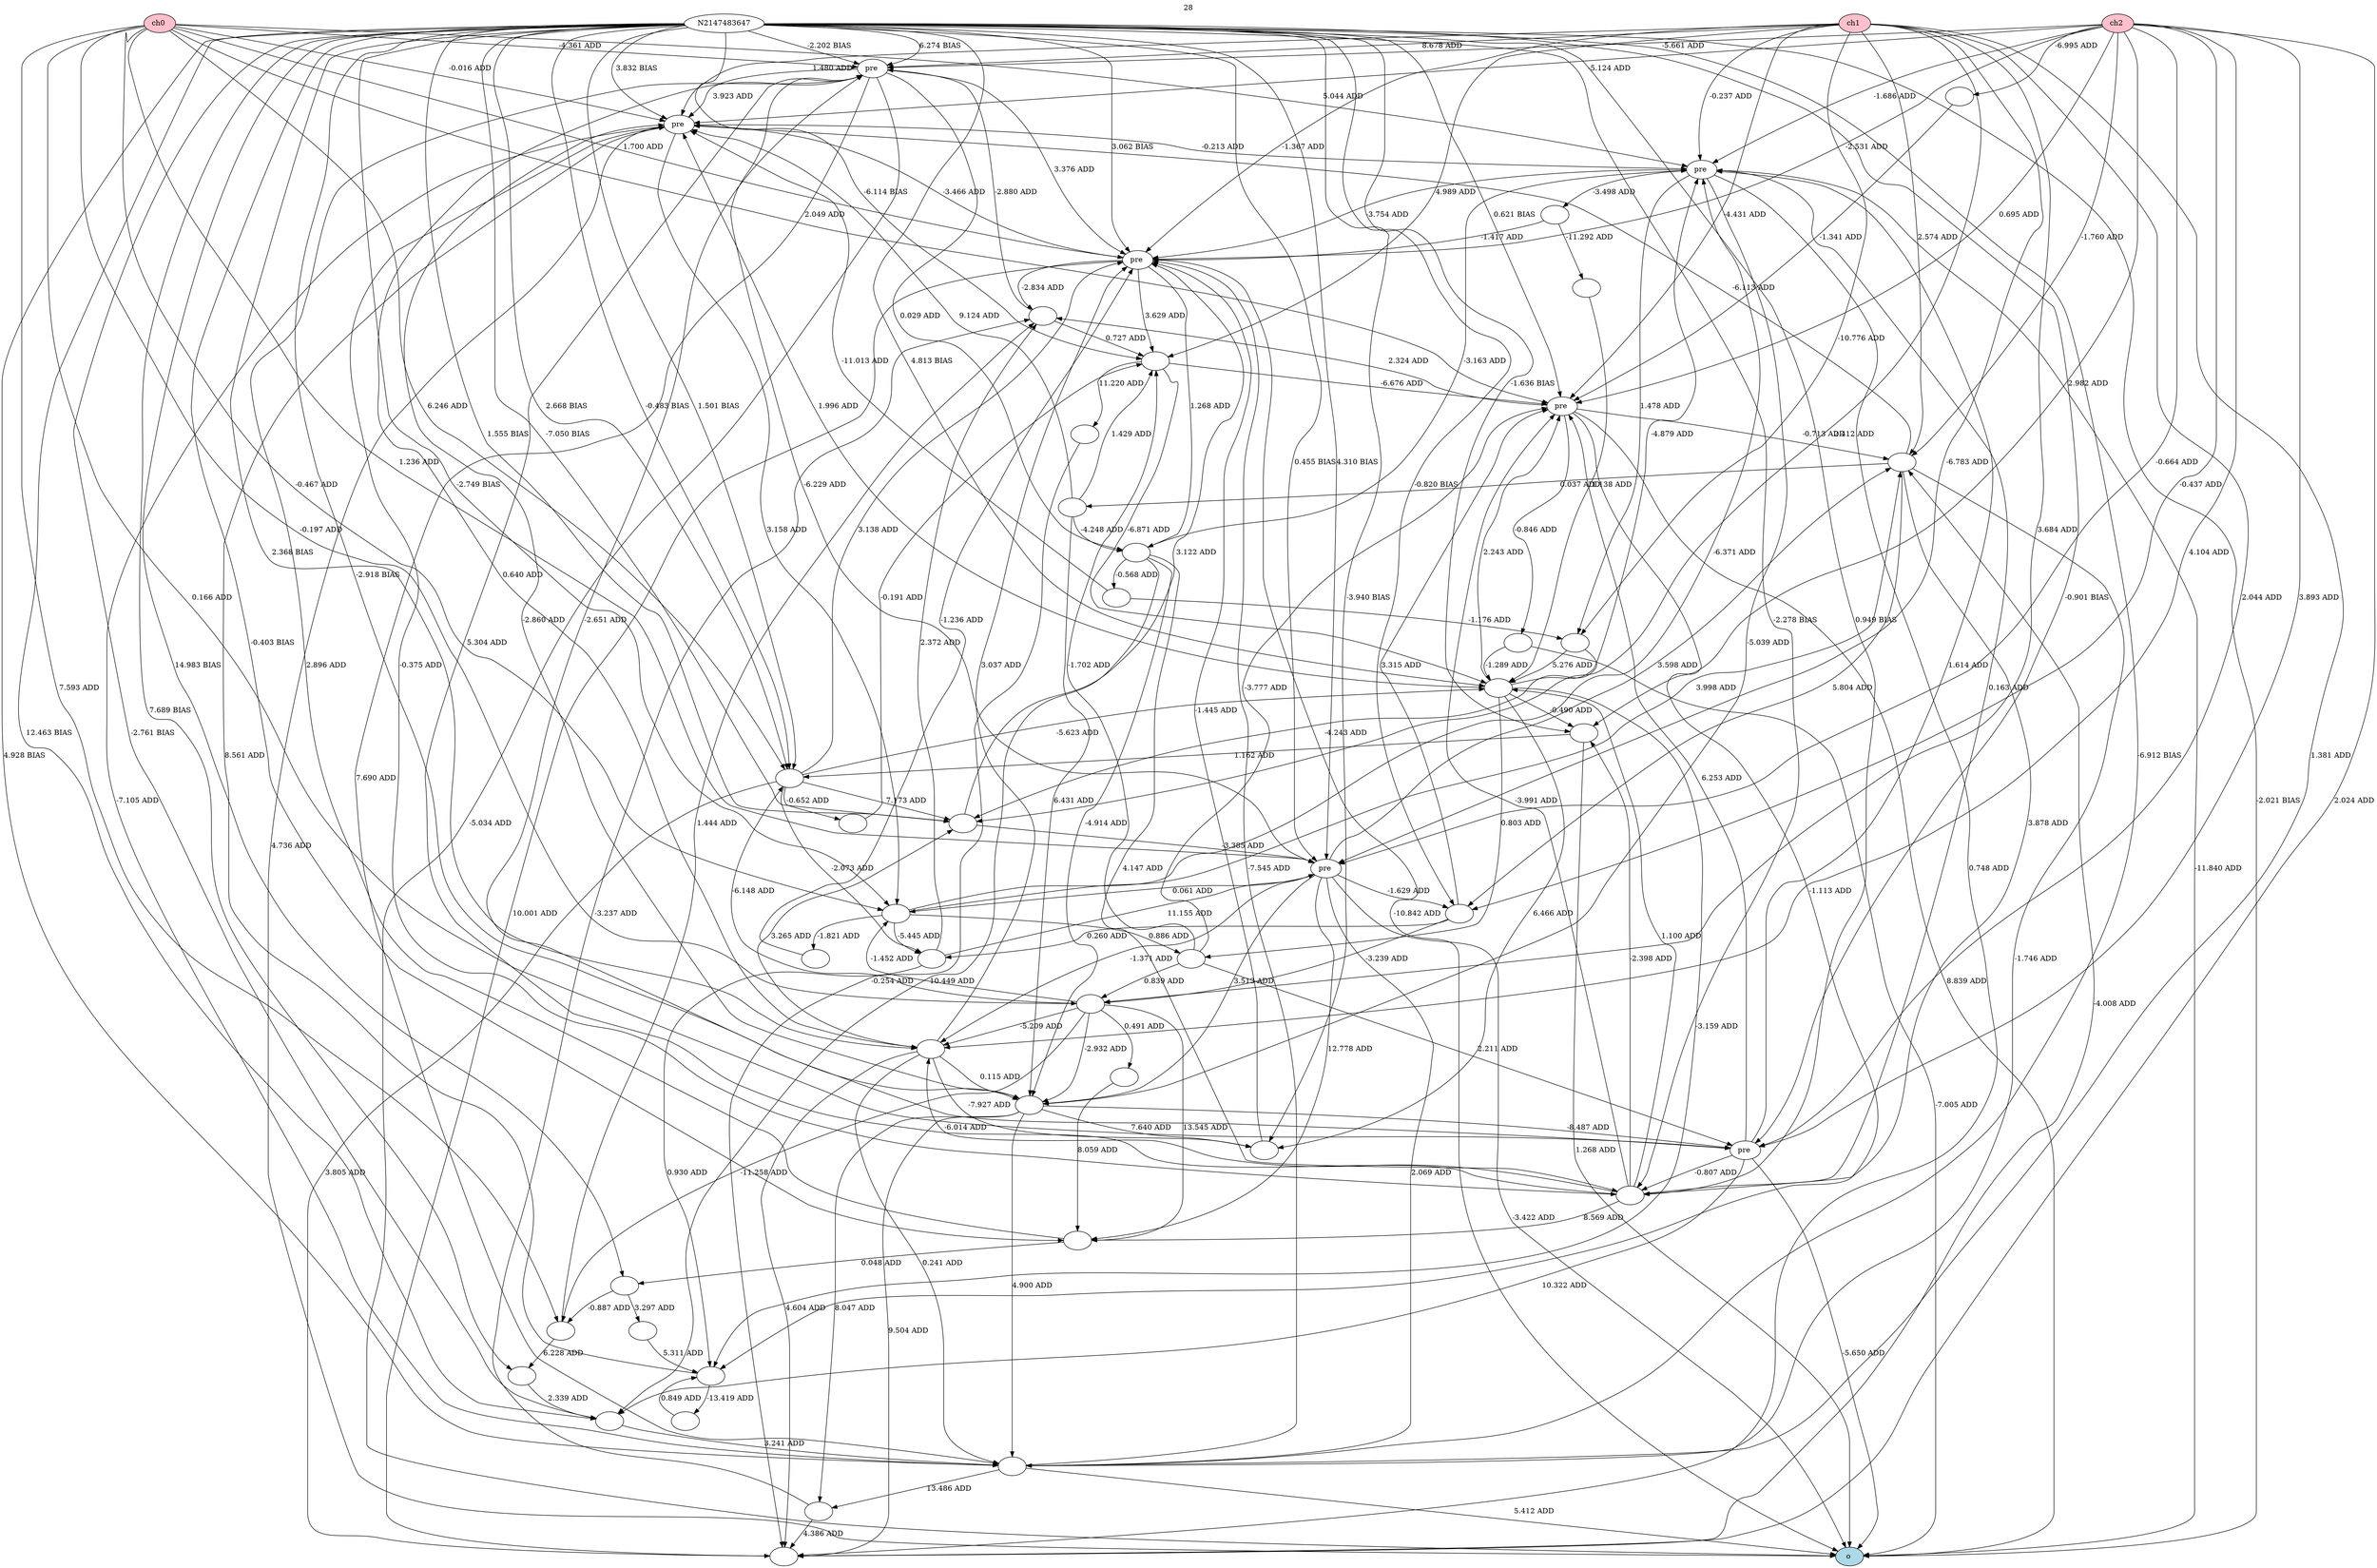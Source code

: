 digraph g {
graph [overlap="false"];
N251372 -> N251365 [label="-4.361 ADD"];
N251372 -> N251366 [label="0.166 ADD"];
N251372 -> N251369 [label="-0.016 ADD"];
N251372 -> N251371 [label="1.236 ADD"];
N251372 -> N251368 [label="2.049 ADD"];
N251372 -> N251370 [label="5.044 ADD"];
N251372 -> N251367 [label="1.700 ADD"];
N251373 -> N251365 [label="-5.661 ADD"];
N251373 -> N251366 [label="3.893 ADD"];
N251373 -> N251369 [label="-5.124 ADD"];
N251373 -> N251371 [label="-0.664 ADD"];
N251373 -> N251368 [label="0.695 ADD"];
N251373 -> N251370 [label="-1.686 ADD"];
N251373 -> N251367 [label="-2.531 ADD"];
N251374 -> N251365 [label="8.678 ADD"];
N251374 -> N251366 [label="2.044 ADD"];
N251374 -> N251369 [label="1.480 ADD"];
N251374 -> N251371 [label="-6.783 ADD"];
N251374 -> N251368 [label="-4.431 ADD"];
N251374 -> N251370 [label="-0.237 ADD"];
N251374 -> N251367 [label="-1.367 ADD"];
N251365 -> N251375 [label="-5.034 ADD"];
N251366 -> N251375 [label="-5.650 ADD"];
N251369 -> N251375 [label="4.736 ADD"];
N251371 -> N251375 [label="-3.422 ADD"];
N251368 -> N251375 [label="8.839 ADD"];
N251370 -> N251375 [label="-11.840 ADD"];
N251367 -> N251375 [label="-10.842 ADD"];
N2147483647 -> N251369 [label="3.832 BIAS"];
N2147483647 -> N251367 [label="3.062 BIAS"];
N251369 -> N253537 [label="-0.375 ADD"];
N253537 -> N251368 [label="-3.991 ADD"];
N251366 -> N251370 [label="1.614 ADD"];
N2147483647 -> N251365 [label="6.274 BIAS"];
N251371 -> N256466 [label="-1.371 ADD"];
N256466 -> N251367 [label="3.037 ADD"];
N253537 -> N251370 [label="0.163 ADD"];
N251367 -> N251369 [label="-3.466 ADD"];
N2147483647 -> N256466 [label="2.368 BIAS"];
N251365 -> N251367 [label="3.376 ADD"];
N251365 -> N251371 [label="-6.229 ADD"];
N2147483647 -> N251366 [label="-0.901 BIAS"];
N256466 -> N258709 [label="0.115 ADD"];
N258709 -> N251366 [label="-8.487 ADD"];
N251374 -> N258710 [label="1.381 ADD"];
N258710 -> N251375 [label="5.412 ADD"];
N251368 -> N261235 [label="-0.713 ADD"];
N261235 -> N253537 [label="3.878 ADD"];
N251366 -> N251368 [label="6.253 ADD"];
N258709 -> N251369 [label="-2.860 ADD"];
N251369 -> N262957 [label="3.158 ADD"];
N262957 -> N251370 [label="-6.371 ADD"];
N251371 -> N262957 [label="0.061 ADD"];
N258709 -> N258710 [label="4.900 ADD"];
N253537 -> N265369 [label="1.100 ADD"];
N265369 -> N251368 [label="2.243 ADD"];
N251371 -> N261235 [label="3.598 ADD"];
N258709 -> N266926 [label="9.504 ADD"];
N266926 -> N261235 [label="-4.008 ADD"];
N251366 -> N253537 [label="-0.807 ADD"];
N251374 -> N261235 [label="2.574 ADD"];
N2147483647 -> N258709 [label="-2.918 BIAS"];
N251373 -> N261235 [label="-1.760 ADD"];
N253537 -> N256466 [label="-6.014 ADD"];
N251370 -> N266926 [label="0.748 ADD"];
N251365 -> N258710 [label="7.690 ADD"];
N251371 -> N273550 [label="-1.629 ADD"];
N273550 -> N251368 [label="3.315 ADD"];
N265369 -> N251369 [label="1.996 ADD"];
N251371 -> N258709 [label="3.513 ADD"];
N262957 -> N261235 [label="3.998 ADD"];
N261235 -> N273550 [label="5.804 ADD"];
N261235 -> N251369 [label="-6.113 ADD"];
N273550 -> N278235 [label="-3.239 ADD"];
N278235 -> N258709 [label="-2.932 ADD"];
N251367 -> N278925 [label="3.629 ADD"];
N278925 -> N265369 [label="-6.871 ADD"];
N2147483647 -> N278925 [label="-6.114 BIAS"];
N261235 -> N280360 [label="0.037 ADD"];
N280360 -> N278925 [label="1.429 ADD"];
N251366 -> N251365 [label="-2.651 ADD"];
N251369 -> N258710 [label="-7.105 ADD"];
N2147483647 -> N258710 [label="-6.912 BIAS"];
N278235 -> N288393 [label="-6.148 ADD"];
N288393 -> N251367 [label="3.138 ADD"];
N251372 -> N278235 [label="-0.197 ADD"];
N278925 -> N251368 [label="-6.676 ADD"];
N251367 -> N266926 [label="10.001 ADD"];
N280360 -> N258709 [label="6.431 ADD"];
N258710 -> N251367 [label="-7.545 ADD"];
N2147483647 -> N288393 [label="2.668 BIAS"];
N251374 -> N278235 [label="3.684 ADD"];
N251373 -> N266926 [label="2.024 ADD"];
N251369 -> N251370 [label="-0.213 ADD"];
N288393 -> N300097 [label="-2.073 ADD"];
N300097 -> N251371 [label="11.155 ADD"];
N265369 -> N303128 [label="0.803 ADD"];
N303128 -> N278235 [label="0.839 ADD"];
N288393 -> N303129 [label="7.173 ADD"];
N303129 -> N251371 [label="-3.385 ADD"];
N2147483647 -> N251371 [label="0.455 BIAS"];
N251374 -> N278925 [label="4.989 ADD"];
N303128 -> N251368 [label="-3.777 ADD"];
N251365 -> N251369 [label="3.923 ADD"];
N2147483647 -> N251371 [label="4.310 BIAS"];
N251373 -> N307447 [label="2.982 ADD"];
N307447 -> N288393 [label="1.162 ADD"];
N2147483647 -> N251368 [label="0.621 BIAS"];
N2147483647 -> N303129 [label="1.555 BIAS"];
N265369 -> N307447 [label="-0.490 ADD"];
N251372 -> N262957 [label="-0.467 ADD"];
N251372 -> N288393 [label="6.246 ADD"];
N2147483647 -> N253537 [label="-2.278 BIAS"];
N253537 -> N251365 [label="5.304 ADD"];
N251373 -> N273550 [label="-0.437 ADD"];
N2147483647 -> N251365 [label="-2.202 BIAS"];
N278235 -> N256466 [label="-5.209 ADD"];
N251371 -> N258710 [label="2.069 ADD"];
N256466 -> N258710 [label="0.241 ADD"];
N2147483647 -> N258710 [label="4.928 BIAS"];
N280360 -> N321913 [label="-4.248 ADD"];
N321913 -> N251370 [label="-3.163 ADD"];
N321913 -> N323512 [label="10.449 ADD"];
N323512 -> N258710 [label="3.241 ADD"];
N303129 -> N251367 [label="3.122 ADD"];
N321913 -> N253537 [label="4.147 ADD"];
N251374 -> N329100 [label="-10.776 ADD"];
N329100 -> N265369 [label="5.276 ADD"];
N321913 -> N258709 [label="-4.914 ADD"];
N278235 -> N262957 [label="-1.452 ADD"];
N251365 -> N256466 [label="0.640 ADD"];
N2147483647 -> N265369 [label="4.813 BIAS"];
N261235 -> N258710 [label="-1.746 ADD"];
N288393 -> N265369 [label="-5.623 ADD"];
N2147483647 -> N262957 [label="-2.749 BIAS"];
N303128 -> N251366 [label="2.211 ADD"];
N303128 -> N278925 [label="-1.702 ADD"];
N265369 -> N251370 [label="-4.879 ADD"];
N265369 -> N343525 [label="6.466 ADD"];
N343525 -> N251367 [label="-1.445 ADD"];
N258709 -> N346809 [label="8.047 ADD"];
N346809 -> N266926 [label="4.386 ADD"];
N251368 -> N346810 [label="-0.846 ADD"];
N346810 -> N251375 [label="-7.005 ADD"];
N321913 -> N347865 [label="-0.568 ADD"];
N347865 -> N329100 [label="-1.176 ADD"];
N251368 -> N347867 [label="2.324 ADD"];
N347867 -> N251365 [label="-2.880 ADD"];
N262957 -> N303128 [label="0.886 ADD"];
N2147483647 -> N307447 [label="-1.636 BIAS"];
N346809 -> N347867 [label="-3.237 ADD"];
N307447 -> N251375 [label="1.268 ADD"];
N251366 -> N323512 [label="10.322 ADD"];
N258709 -> N343525 [label="7.640 ADD"];
N251373 -> N256466 [label="4.104 ADD"];
N2147483647 -> N288393 [label="-0.483 BIAS"];
N346810 -> N265369 [label="-1.289 ADD"];
N251374 -> N303129 [label="2.412 ADD"];
N262957 -> N300097 [label="-5.445 ADD"];
N265369 -> N372440 [label="-3.159 ADD"];
N372440 -> N251369 [label="8.561 ADD"];
N347865 -> N251369 [label="-11.013 ADD"];
N256466 -> N303129 [label="3.265 ADD"];
N2147483647 -> N303129 [label="-7.050 BIAS"];
N2147483647 -> N288393 [label="1.501 BIAS"];
N251367 -> N321913 [label="1.268 ADD"];
N258710 -> N346809 [label="13.486 ADD"];
N280360 -> N251369 [label="9.124 ADD"];
N251370 -> N387795 [label="-3.498 ADD"];
N387795 -> N251367 [label="-1.417 ADD"];
N2147483647 -> N251375 [label="-2.021 BIAS"];
N251370 -> N329100 [label="1.478 ADD"];
N251365 -> N321913 [label="0.029 ADD"];
N2147483647 -> N323512 [label="12.463 BIAS"];
N253537 -> N393560 [label="8.569 ADD"];
N393560 -> N251365 [label="2.896 ADD"];
N2147483647 -> N273550 [label="-0.820 BIAS"];
N256466 -> N343525 [label="-7.927 ADD"];
N347867 -> N278925 [label="0.727 ADD"];
N2147483647 -> N343525 [label="-3.940 BIAS"];
N300097 -> N372440 [label="0.930 ADD"];
N2147483647 -> N393560 [label="-0.403 BIAS"];
N300097 -> N347867 [label="2.372 ADD"];
N2147483647 -> N323512 [label="-2.761 BIAS"];
N278235 -> N393560 [label="13.545 ADD"];
N273550 -> N300097 [label="0.260 ADD"];
N253537 -> N307447 [label="-2.398 ADD"];
N329100 -> N303129 [label="-4.243 ADD"];
N251371 -> N393560 [label="12.778 ADD"];
N278235 -> N448008 [label="0.491 ADD"];
N448008 -> N393560 [label="8.059 ADD"];
N251370 -> N251367 [label="-3.754 ADD"];
N278235 -> N455530 [label="-11.258 ADD"];
N455530 -> N347867 [label="1.444 ADD"];
N2147483647 -> N253537 [label="0.949 BIAS"];
N251373 -> N456284 [label="-6.995 ADD"];
N456284 -> N251368 [label="-1.341 ADD"];
N278925 -> N460031 [label="11.220 ADD"];
N460031 -> N266926 [label="-0.254 ADD"];
N393560 -> N460559 [label="0.048 ADD"];
N460559 -> N455530 [label="-0.887 ADD"];
N288393 -> N266926 [label="3.805 ADD"];
N455530 -> N460560 [label="6.228 ADD"];
N460560 -> N323512 [label="2.339 ADD"];
N2147483647 -> N460560 [label="7.689 BIAS"];
N251368 -> N372440 [label="-1.113 ADD"];
N262957 -> N467499 [label="-1.821 ADD"];
N467499 -> N251367 [label="-1.236 ADD"];
N288393 -> N468132 [label="-0.652 ADD"];
N468132 -> N278925 [label="-0.191 ADD"];
N372440 -> N478640 [label="-13.419 ADD"];
N478640 -> N372440 [label="0.849 ADD"];
N251370 -> N258709 [label="-5.039 ADD"];
N251367 -> N347867 [label="-2.834 ADD"];
N2147483647 -> N460559 [label="14.983 BIAS"];
N460559 -> N500206 [label="3.297 ADD"];
N500206 -> N372440 [label="5.311 ADD"];
N251372 -> N455530 [label="7.593 ADD"];
N256466 -> N266926 [label="4.604 ADD"];
N387795 -> N507519 [label="-11.292 ADD"];
N507519 -> N265369 [label="1.138 ADD"];
N251365 [label="pre ",fillcolor="white",style="filled"];
N251366 [label="pre ",fillcolor="white",style="filled"];
N251367 [label="pre ",fillcolor="white",style="filled"];
N251368 [label="pre ",fillcolor="white",style="filled"];
N251369 [label="pre ",fillcolor="white",style="filled"];
N251370 [label="pre ",fillcolor="white",style="filled"];
N251371 [label="pre ",fillcolor="white",style="filled"];
N251372 [label="ch0 ",fillcolor="pink",style="filled"];
N251373 [label="ch2 ",fillcolor="pink",style="filled"];
N251374 [label="ch1 ",fillcolor="pink",style="filled"];
N251375 [label="o ",fillcolor="lightblue",style="filled"];
N253537 [label=" ",fillcolor="white",style="filled"];
N256466 [label=" ",fillcolor="white",style="filled"];
N258709 [label=" ",fillcolor="white",style="filled"];
N258710 [label=" ",fillcolor="white",style="filled"];
N261235 [label=" ",fillcolor="white",style="filled"];
N262957 [label=" ",fillcolor="white",style="filled"];
N265369 [label=" ",fillcolor="white",style="filled"];
N266926 [label=" ",fillcolor="white",style="filled"];
N273550 [label=" ",fillcolor="white",style="filled"];
N278235 [label=" ",fillcolor="white",style="filled"];
N278925 [label=" ",fillcolor="white",style="filled"];
N280360 [label=" ",fillcolor="white",style="filled"];
N288393 [label=" ",fillcolor="white",style="filled"];
N300097 [label=" ",fillcolor="white",style="filled"];
N303128 [label=" ",fillcolor="white",style="filled"];
N303129 [label=" ",fillcolor="white",style="filled"];
N307447 [label=" ",fillcolor="white",style="filled"];
N321913 [label=" ",fillcolor="white",style="filled"];
N323512 [label=" ",fillcolor="white",style="filled"];
N329100 [label=" ",fillcolor="white",style="filled"];
N343525 [label=" ",fillcolor="white",style="filled"];
N346809 [label=" ",fillcolor="white",style="filled"];
N346810 [label=" ",fillcolor="white",style="filled"];
N347865 [label=" ",fillcolor="white",style="filled"];
N347867 [label=" ",fillcolor="white",style="filled"];
N372440 [label=" ",fillcolor="white",style="filled"];
N387795 [label=" ",fillcolor="white",style="filled"];
N393560 [label=" ",fillcolor="white",style="filled"];
N448008 [label=" ",fillcolor="white",style="filled"];
N455530 [label=" ",fillcolor="white",style="filled"];
N456284 [label=" ",fillcolor="white",style="filled"];
N460031 [label=" ",fillcolor="white",style="filled"];
N460559 [label=" ",fillcolor="white",style="filled"];
N460560 [label=" ",fillcolor="white",style="filled"];
N467499 [label=" ",fillcolor="white",style="filled"];
N468132 [label=" ",fillcolor="white",style="filled"];
N478640 [label=" ",fillcolor="white",style="filled"];
N500206 [label=" ",fillcolor="white",style="filled"];
N507519 [label=" ",fillcolor="white",style="filled"];
{rank=min; N251372; N251373; N251374; }
{rank=max; N251375; }
labelloc="t"
label="28"
}
